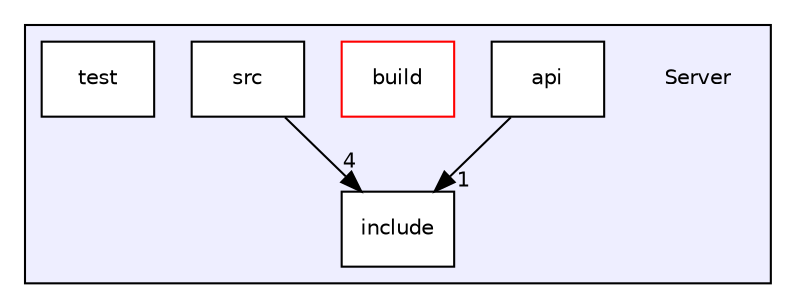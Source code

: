 digraph "Server" {
  compound=true
  node [ fontsize="10", fontname="Helvetica"];
  edge [ labelfontsize="10", labelfontname="Helvetica"];
  subgraph clusterdir_1a445cb237d74f7a5f8d11ec3b0585cc {
    graph [ bgcolor="#eeeeff", pencolor="black", label="" URL="dir_1a445cb237d74f7a5f8d11ec3b0585cc.html"];
    dir_1a445cb237d74f7a5f8d11ec3b0585cc [shape=plaintext label="Server"];
  dir_50964e6576c4ef2cb08611eea10c8e69 [shape=box label="api" fillcolor="white" style="filled" URL="dir_50964e6576c4ef2cb08611eea10c8e69.html"];
  dir_91445b934ec3b4b9c264c209426228af [shape=box label="build" fillcolor="white" style="filled" color="red" URL="dir_91445b934ec3b4b9c264c209426228af.html"];
  dir_30ff900869959b17197a70705703ad2d [shape=box label="include" fillcolor="white" style="filled" URL="dir_30ff900869959b17197a70705703ad2d.html"];
  dir_e21a975877c3b6a07268dea683df1add [shape=box label="src" fillcolor="white" style="filled" URL="dir_e21a975877c3b6a07268dea683df1add.html"];
  dir_1b7dd5e85b1491356c17f0353c28a9eb [shape=box label="test" fillcolor="white" style="filled" URL="dir_1b7dd5e85b1491356c17f0353c28a9eb.html"];
  }
  dir_e21a975877c3b6a07268dea683df1add->dir_30ff900869959b17197a70705703ad2d [headlabel="4", labeldistance=1.5 headhref="dir_000007_000006.html"];
  dir_50964e6576c4ef2cb08611eea10c8e69->dir_30ff900869959b17197a70705703ad2d [headlabel="1", labeldistance=1.5 headhref="dir_000001_000006.html"];
}
